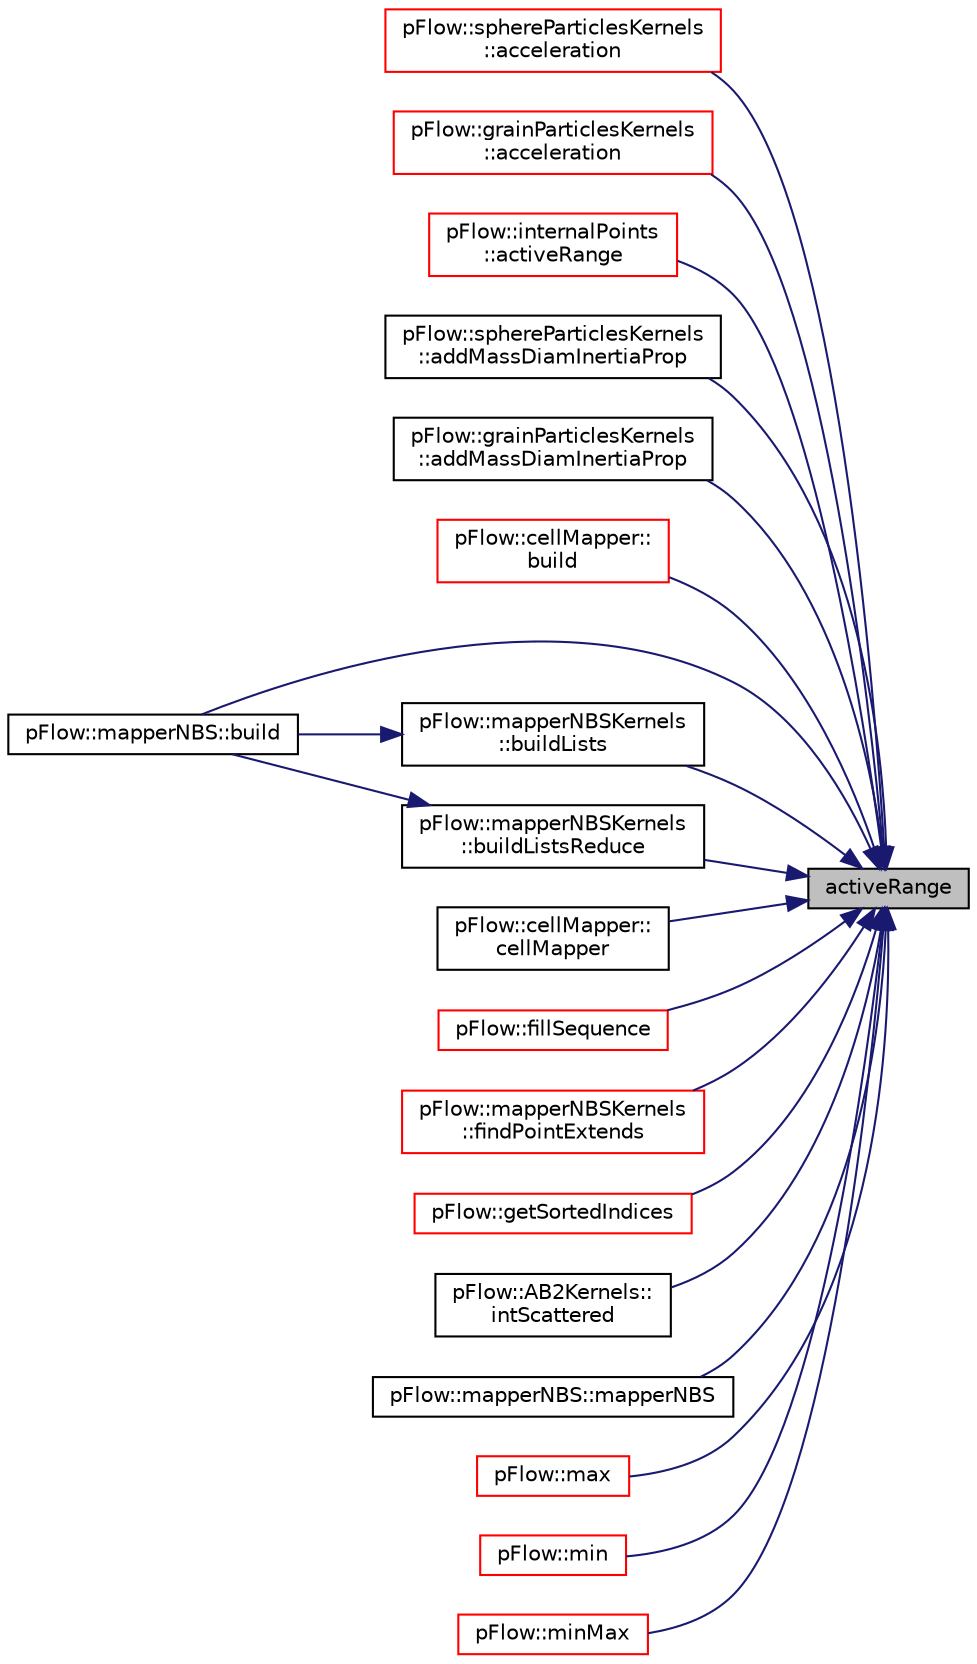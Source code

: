 digraph "activeRange"
{
 // LATEX_PDF_SIZE
  edge [fontname="Helvetica",fontsize="10",labelfontname="Helvetica",labelfontsize="10"];
  node [fontname="Helvetica",fontsize="10",shape=record];
  rankdir="RL";
  Node1 [label="activeRange",height=0.2,width=0.4,color="black", fillcolor="grey75", style="filled", fontcolor="black",tooltip=" "];
  Node1 -> Node2 [dir="back",color="midnightblue",fontsize="10",style="solid",fontname="Helvetica"];
  Node2 [label="pFlow::sphereParticlesKernels\l::acceleration",height=0.2,width=0.4,color="red", fillcolor="white", style="filled",URL="$namespacepFlow_1_1sphereParticlesKernels.html#aecccfbc0885366153df27f43fc32793c",tooltip=" "];
  Node1 -> Node5 [dir="back",color="midnightblue",fontsize="10",style="solid",fontname="Helvetica"];
  Node5 [label="pFlow::grainParticlesKernels\l::acceleration",height=0.2,width=0.4,color="red", fillcolor="white", style="filled",URL="$namespacepFlow_1_1grainParticlesKernels.html#aecccfbc0885366153df27f43fc32793c",tooltip=" "];
  Node1 -> Node10 [dir="back",color="midnightblue",fontsize="10",style="solid",fontname="Helvetica"];
  Node10 [label="pFlow::internalPoints\l::activeRange",height=0.2,width=0.4,color="red", fillcolor="white", style="filled",URL="$classpFlow_1_1internalPoints.html#aaab44813a7f4610612ccfe157d45564e",tooltip=" "];
  Node1 -> Node13 [dir="back",color="midnightblue",fontsize="10",style="solid",fontname="Helvetica"];
  Node13 [label="pFlow::sphereParticlesKernels\l::addMassDiamInertiaProp",height=0.2,width=0.4,color="black", fillcolor="white", style="filled",URL="$namespacepFlow_1_1sphereParticlesKernels.html#a534012364bda4035bf408aa4fbeb1f4f",tooltip=" "];
  Node1 -> Node14 [dir="back",color="midnightblue",fontsize="10",style="solid",fontname="Helvetica"];
  Node14 [label="pFlow::grainParticlesKernels\l::addMassDiamInertiaProp",height=0.2,width=0.4,color="black", fillcolor="white", style="filled",URL="$namespacepFlow_1_1grainParticlesKernels.html#a08296706239b2a7428061ae35c0eb2ac",tooltip=" "];
  Node1 -> Node15 [dir="back",color="midnightblue",fontsize="10",style="solid",fontname="Helvetica"];
  Node15 [label="pFlow::cellMapper::\lbuild",height=0.2,width=0.4,color="red", fillcolor="white", style="filled",URL="$classpFlow_1_1cellMapper.html#a60249e57d6821a0ab67b8a263c4ef87a",tooltip=" "];
  Node1 -> Node18 [dir="back",color="midnightblue",fontsize="10",style="solid",fontname="Helvetica"];
  Node18 [label="pFlow::mapperNBS::build",height=0.2,width=0.4,color="black", fillcolor="white", style="filled",URL="$classpFlow_1_1mapperNBS.html#aa211b81029e158653fac6e77af83e3ac",tooltip=" "];
  Node1 -> Node19 [dir="back",color="midnightblue",fontsize="10",style="solid",fontname="Helvetica"];
  Node19 [label="pFlow::mapperNBSKernels\l::buildLists",height=0.2,width=0.4,color="black", fillcolor="white", style="filled",URL="$namespacepFlow_1_1mapperNBSKernels.html#ab21e50918c8c61acf328a0dceab49c02",tooltip=" "];
  Node19 -> Node18 [dir="back",color="midnightblue",fontsize="10",style="solid",fontname="Helvetica"];
  Node1 -> Node20 [dir="back",color="midnightblue",fontsize="10",style="solid",fontname="Helvetica"];
  Node20 [label="pFlow::mapperNBSKernels\l::buildListsReduce",height=0.2,width=0.4,color="black", fillcolor="white", style="filled",URL="$namespacepFlow_1_1mapperNBSKernels.html#abccd535c463a8e3069b900aad92d2d27",tooltip=" "];
  Node20 -> Node18 [dir="back",color="midnightblue",fontsize="10",style="solid",fontname="Helvetica"];
  Node1 -> Node21 [dir="back",color="midnightblue",fontsize="10",style="solid",fontname="Helvetica"];
  Node21 [label="pFlow::cellMapper::\lcellMapper",height=0.2,width=0.4,color="black", fillcolor="white", style="filled",URL="$classpFlow_1_1cellMapper.html#a2b3f7b000b6c278accf433cfb26341e0",tooltip=" "];
  Node1 -> Node22 [dir="back",color="midnightblue",fontsize="10",style="solid",fontname="Helvetica"];
  Node22 [label="pFlow::fillSequence",height=0.2,width=0.4,color="red", fillcolor="white", style="filled",URL="$namespacepFlow.html#a1b5160866e4f412ceaeb32203cd87925",tooltip=" "];
  Node1 -> Node27 [dir="back",color="midnightblue",fontsize="10",style="solid",fontname="Helvetica"];
  Node27 [label="pFlow::mapperNBSKernels\l::findPointExtends",height=0.2,width=0.4,color="red", fillcolor="white", style="filled",URL="$namespacepFlow_1_1mapperNBSKernels.html#a8979597ddbbff9e3bcfbcde9ae238e40",tooltip=" "];
  Node1 -> Node30 [dir="back",color="midnightblue",fontsize="10",style="solid",fontname="Helvetica"];
  Node30 [label="pFlow::getSortedIndices",height=0.2,width=0.4,color="red", fillcolor="white", style="filled",URL="$namespacepFlow.html#a0326b52c0c892dc9732af2580c7bfe6d",tooltip=" "];
  Node1 -> Node32 [dir="back",color="midnightblue",fontsize="10",style="solid",fontname="Helvetica"];
  Node32 [label="pFlow::AB2Kernels::\lintScattered",height=0.2,width=0.4,color="black", fillcolor="white", style="filled",URL="$namespacepFlow_1_1AB2Kernels.html#a0e684a0c67df0388c9ab00a8abea55c4",tooltip=" "];
  Node1 -> Node29 [dir="back",color="midnightblue",fontsize="10",style="solid",fontname="Helvetica"];
  Node29 [label="pFlow::mapperNBS::mapperNBS",height=0.2,width=0.4,color="black", fillcolor="white", style="filled",URL="$classpFlow_1_1mapperNBS.html#a080018267fa3a8b284eb85a8a25694d3",tooltip=" "];
  Node1 -> Node33 [dir="back",color="midnightblue",fontsize="10",style="solid",fontname="Helvetica"];
  Node33 [label="pFlow::max",height=0.2,width=0.4,color="red", fillcolor="white", style="filled",URL="$namespacepFlow.html#a92e15c22d8a3e36e134f9bcc66bd8652",tooltip=" "];
  Node1 -> Node71 [dir="back",color="midnightblue",fontsize="10",style="solid",fontname="Helvetica"];
  Node71 [label="pFlow::min",height=0.2,width=0.4,color="red", fillcolor="white", style="filled",URL="$namespacepFlow.html#a8714e8dd092c46b15a6e804b6c90db47",tooltip=" "];
  Node1 -> Node79 [dir="back",color="midnightblue",fontsize="10",style="solid",fontname="Helvetica"];
  Node79 [label="pFlow::minMax",height=0.2,width=0.4,color="red", fillcolor="white", style="filled",URL="$namespacepFlow.html#a9242004c7fc73a1b465aeaa2bda6997f",tooltip=" "];
}
